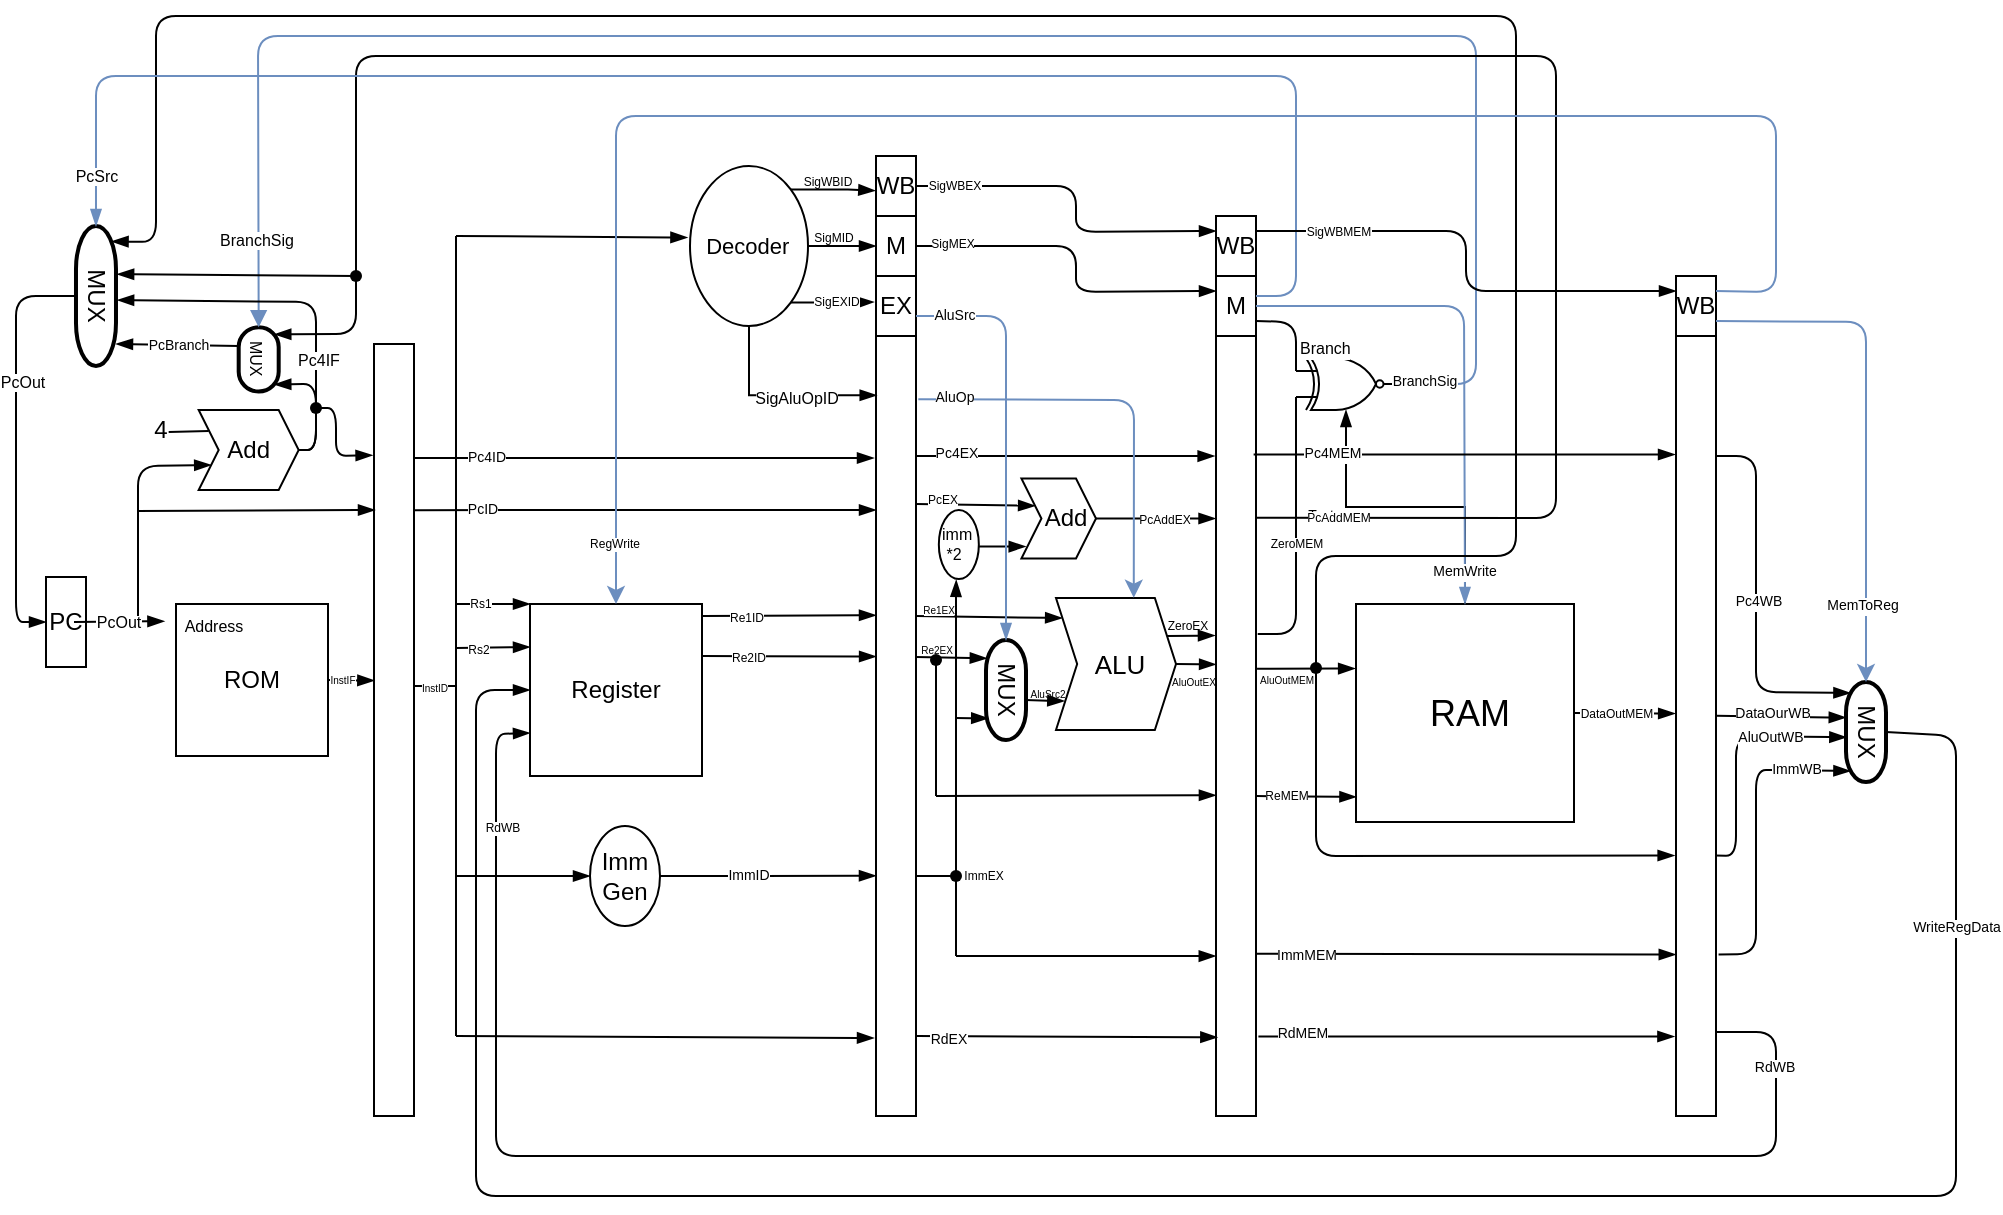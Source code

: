 <mxfile version="15.5.8" type="github"><diagram id="kgpKYQtTHZ0yAKxKKP6v" name="Page-1"><mxGraphModel dx="2338" dy="864" grid="1" gridSize="10" guides="1" tooltips="1" connect="1" arrows="1" fold="1" page="1" pageScale="1" pageWidth="850" pageHeight="1100" math="0" shadow="0"><root><mxCell id="0"/><mxCell id="1" parent="0"/><mxCell id="3WGhXrrfseAbKHN0i4dS-6" value="WB" style="rounded=0;whiteSpace=wrap;html=1;" parent="1" vertex="1"><mxGeometry x="-10" y="290" width="20" height="30" as="geometry"/></mxCell><mxCell id="3WGhXrrfseAbKHN0i4dS-5" value="M" style="rounded=0;whiteSpace=wrap;html=1;" parent="1" vertex="1"><mxGeometry x="-10" y="320" width="20" height="30" as="geometry"/></mxCell><mxCell id="3WGhXrrfseAbKHN0i4dS-7" value="EX" style="rounded=0;whiteSpace=wrap;html=1;" parent="1" vertex="1"><mxGeometry x="-10" y="350" width="20" height="30" as="geometry"/></mxCell><mxCell id="3WGhXrrfseAbKHN0i4dS-8" value="" style="rounded=0;whiteSpace=wrap;html=1;" parent="1" vertex="1"><mxGeometry x="-10" y="380" width="20" height="390" as="geometry"/></mxCell><mxCell id="3WGhXrrfseAbKHN0i4dS-10" value="WB" style="rounded=0;whiteSpace=wrap;html=1;" parent="1" vertex="1"><mxGeometry x="160" y="320" width="20" height="30" as="geometry"/></mxCell><mxCell id="3WGhXrrfseAbKHN0i4dS-11" value="M" style="rounded=0;whiteSpace=wrap;html=1;" parent="1" vertex="1"><mxGeometry x="160" y="350" width="20" height="30" as="geometry"/></mxCell><mxCell id="3WGhXrrfseAbKHN0i4dS-12" value="" style="rounded=0;whiteSpace=wrap;html=1;" parent="1" vertex="1"><mxGeometry x="160" y="380" width="20" height="390" as="geometry"/></mxCell><mxCell id="3WGhXrrfseAbKHN0i4dS-14" value="WB" style="rounded=0;whiteSpace=wrap;html=1;" parent="1" vertex="1"><mxGeometry x="390" y="350" width="20" height="30" as="geometry"/></mxCell><mxCell id="3WGhXrrfseAbKHN0i4dS-15" value="" style="rounded=0;whiteSpace=wrap;html=1;" parent="1" vertex="1"><mxGeometry x="390" y="380" width="20" height="390" as="geometry"/></mxCell><mxCell id="3WGhXrrfseAbKHN0i4dS-16" value="" style="rounded=0;whiteSpace=wrap;html=1;" parent="1" vertex="1"><mxGeometry x="-261" y="384" width="20" height="386" as="geometry"/></mxCell><mxCell id="3WGhXrrfseAbKHN0i4dS-17" value="Register" style="whiteSpace=wrap;html=1;aspect=fixed;" parent="1" vertex="1"><mxGeometry x="-183" y="514" width="86" height="86" as="geometry"/></mxCell><mxCell id="3WGhXrrfseAbKHN0i4dS-22" value="&lt;div&gt;Imm&lt;/div&gt;&lt;div&gt;Gen&lt;br&gt;&lt;/div&gt;" style="ellipse;whiteSpace=wrap;html=1;" parent="1" vertex="1"><mxGeometry x="-153" y="625" width="35" height="50" as="geometry"/></mxCell><mxCell id="3WGhXrrfseAbKHN0i4dS-24" value="ROM" style="whiteSpace=wrap;html=1;aspect=fixed;" parent="1" vertex="1"><mxGeometry x="-360" y="514" width="76" height="76" as="geometry"/></mxCell><mxCell id="3WGhXrrfseAbKHN0i4dS-25" value="&lt;font style=&quot;font-size: 8px&quot;&gt;Address&lt;/font&gt;" style="text;html=1;strokeColor=none;fillColor=none;align=center;verticalAlign=middle;whiteSpace=wrap;rounded=0;" parent="1" vertex="1"><mxGeometry x="-361" y="514" width="40" height="20" as="geometry"/></mxCell><mxCell id="3WGhXrrfseAbKHN0i4dS-27" value="PC" style="rounded=0;whiteSpace=wrap;html=1;" parent="1" vertex="1"><mxGeometry x="-425" y="500.5" width="20" height="45" as="geometry"/></mxCell><mxCell id="3WGhXrrfseAbKHN0i4dS-30" value="MUX" style="strokeWidth=2;html=1;shape=mxgraph.flowchart.terminator;whiteSpace=wrap;rotation=90;" parent="1" vertex="1"><mxGeometry x="-434.96" y="350" width="69.91" height="20" as="geometry"/></mxCell><mxCell id="3WGhXrrfseAbKHN0i4dS-35" value="&lt;font style=&quot;font-size: 8px&quot;&gt;MUX&lt;/font&gt;" style="strokeWidth=2;html=1;shape=mxgraph.flowchart.terminator;whiteSpace=wrap;rotation=90;" parent="1" vertex="1"><mxGeometry x="-334.69" y="381.69" width="32.07" height="20" as="geometry"/></mxCell><mxCell id="3WGhXrrfseAbKHN0i4dS-36" value="&lt;div style=&quot;font-size: 7px&quot;&gt;PcBranch&lt;/div&gt;" style="endArrow=blockThin;html=1;verticalAlign=middle;endFill=1;" parent="1" edge="1"><mxGeometry width="50" height="50" relative="1" as="geometry"><mxPoint x="-328.66" y="385" as="sourcePoint"/><mxPoint x="-390" y="384" as="targetPoint"/></mxGeometry></mxCell><mxCell id="3WGhXrrfseAbKHN0i4dS-39" value="&amp;nbsp;&amp;nbsp;&amp;nbsp; Add" style="shape=step;perimeter=stepPerimeter;whiteSpace=wrap;html=1;fixedSize=1;align=left;size=10;" parent="1" vertex="1"><mxGeometry x="-348.66" y="417" width="50" height="40" as="geometry"/></mxCell><mxCell id="3WGhXrrfseAbKHN0i4dS-42" value="" style="endArrow=none;html=1;align=left;" parent="1" edge="1"><mxGeometry width="50" height="50" relative="1" as="geometry"><mxPoint x="-363.66" y="428" as="sourcePoint"/><mxPoint x="-343.66" y="427.5" as="targetPoint"/></mxGeometry></mxCell><mxCell id="3WGhXrrfseAbKHN0i4dS-43" value="4" style="text;html=1;align=center;verticalAlign=middle;resizable=0;points=[];autosize=1;strokeColor=none;" parent="1" vertex="1"><mxGeometry x="-377.66" y="417" width="20" height="20" as="geometry"/></mxCell><mxCell id="3WGhXrrfseAbKHN0i4dS-29" value="PcOut" style="endArrow=blockThin;html=1;verticalAlign=middle;fontSize=8;endFill=1;exitX=1;exitY=0.5;exitDx=0;exitDy=0;entryX=0.03;entryY=0.43;entryDx=0;entryDy=0;entryPerimeter=0;" parent="1" edge="1"><mxGeometry width="50" height="50" relative="1" as="geometry"><mxPoint x="-411" y="523" as="sourcePoint"/><mxPoint x="-365.8" y="522.6" as="targetPoint"/></mxGeometry></mxCell><mxCell id="3WGhXrrfseAbKHN0i4dS-45" value="" style="endArrow=blockThin;html=1;fontSize=8;align=left;entryX=0;entryY=0.75;entryDx=0;entryDy=0;endFill=1;" parent="1" target="3WGhXrrfseAbKHN0i4dS-39" edge="1"><mxGeometry width="50" height="50" relative="1" as="geometry"><mxPoint x="-379" y="520" as="sourcePoint"/><mxPoint x="-329" y="426" as="targetPoint"/><Array as="points"><mxPoint x="-379" y="445"/></Array></mxGeometry></mxCell><mxCell id="3WGhXrrfseAbKHN0i4dS-69" style="edgeStyle=orthogonalEdgeStyle;rounded=0;orthogonalLoop=1;jettySize=auto;html=1;exitX=1;exitY=0;exitDx=0;exitDy=0;entryX=-0.017;entryY=0.578;entryDx=0;entryDy=0;entryPerimeter=0;fontSize=8;align=left;endArrow=blockThin;endFill=1;" parent="1" source="3WGhXrrfseAbKHN0i4dS-68" target="3WGhXrrfseAbKHN0i4dS-6" edge="1"><mxGeometry relative="1" as="geometry"/></mxCell><mxCell id="3WGhXrrfseAbKHN0i4dS-70" value="&lt;div align=&quot;left&quot;&gt;&lt;br&gt;&lt;/div&gt;" style="edgeStyle=orthogonalEdgeStyle;rounded=0;orthogonalLoop=1;jettySize=auto;html=1;exitX=1;exitY=0.5;exitDx=0;exitDy=0;entryX=0;entryY=0.5;entryDx=0;entryDy=0;fontSize=8;align=left;endArrow=blockThin;endFill=1;" parent="1" source="3WGhXrrfseAbKHN0i4dS-68" target="3WGhXrrfseAbKHN0i4dS-5" edge="1"><mxGeometry relative="1" as="geometry"/></mxCell><mxCell id="3WGhXrrfseAbKHN0i4dS-71" style="edgeStyle=orthogonalEdgeStyle;rounded=0;orthogonalLoop=1;jettySize=auto;html=1;exitX=1;exitY=1;exitDx=0;exitDy=0;entryX=-0.05;entryY=0.433;entryDx=0;entryDy=0;entryPerimeter=0;fontSize=8;align=left;endArrow=blockThin;endFill=1;" parent="1" source="3WGhXrrfseAbKHN0i4dS-68" target="3WGhXrrfseAbKHN0i4dS-7" edge="1"><mxGeometry relative="1" as="geometry"/></mxCell><mxCell id="3WGhXrrfseAbKHN0i4dS-177" value="SigEXID" style="edgeLabel;html=1;align=center;verticalAlign=middle;resizable=0;points=[];fontSize=6;fontColor=#000000;" parent="3WGhXrrfseAbKHN0i4dS-71" vertex="1" connectable="0"><mxGeometry x="0.038" y="1" relative="1" as="geometry"><mxPoint as="offset"/></mxGeometry></mxCell><mxCell id="3WGhXrrfseAbKHN0i4dS-72" style="edgeStyle=orthogonalEdgeStyle;rounded=0;orthogonalLoop=1;jettySize=auto;html=1;exitX=0.5;exitY=1;exitDx=0;exitDy=0;entryX=0.017;entryY=0.076;entryDx=0;entryDy=0;entryPerimeter=0;fontSize=8;align=left;endArrow=blockThin;endFill=1;" parent="1" source="3WGhXrrfseAbKHN0i4dS-68" target="3WGhXrrfseAbKHN0i4dS-8" edge="1"><mxGeometry relative="1" as="geometry"/></mxCell><mxCell id="3WGhXrrfseAbKHN0i4dS-176" value="SigAluOpID" style="edgeLabel;html=1;align=center;verticalAlign=middle;resizable=0;points=[];fontSize=8;fontColor=#000000;" parent="3WGhXrrfseAbKHN0i4dS-72" vertex="1" connectable="0"><mxGeometry x="0.174" y="-1" relative="1" as="geometry"><mxPoint as="offset"/></mxGeometry></mxCell><mxCell id="3WGhXrrfseAbKHN0i4dS-68" value="&lt;font style=&quot;font-size: 11px&quot;&gt;&amp;nbsp; Decoder&lt;/font&gt;" style="ellipse;whiteSpace=wrap;html=1;fontSize=8;align=left;" parent="1" vertex="1"><mxGeometry x="-103" y="295" width="59" height="80" as="geometry"/></mxCell><mxCell id="3WGhXrrfseAbKHN0i4dS-77" value="" style="endArrow=none;html=1;fontSize=8;align=left;" parent="1" edge="1"><mxGeometry width="50" height="50" relative="1" as="geometry"><mxPoint x="-220" y="730" as="sourcePoint"/><mxPoint x="-220" y="330" as="targetPoint"/></mxGeometry></mxCell><mxCell id="3WGhXrrfseAbKHN0i4dS-80" value="" style="endArrow=blockThin;html=1;fontSize=8;align=left;entryX=0;entryY=0;entryDx=0;entryDy=0;endFill=1;" parent="1" target="3WGhXrrfseAbKHN0i4dS-17" edge="1"><mxGeometry width="50" height="50" relative="1" as="geometry"><mxPoint x="-220" y="514" as="sourcePoint"/><mxPoint x="-183.602" y="518.202" as="targetPoint"/></mxGeometry></mxCell><mxCell id="3WGhXrrfseAbKHN0i4dS-189" value="Rs1" style="edgeLabel;html=1;align=center;verticalAlign=middle;resizable=0;points=[];fontSize=6;fontColor=#000000;" parent="3WGhXrrfseAbKHN0i4dS-80" vertex="1" connectable="0"><mxGeometry x="-0.374" relative="1" as="geometry"><mxPoint as="offset"/></mxGeometry></mxCell><mxCell id="3WGhXrrfseAbKHN0i4dS-81" value="" style="endArrow=blockThin;html=1;fontSize=8;align=left;entryX=0;entryY=0.25;entryDx=0;entryDy=0;endFill=1;" parent="1" target="3WGhXrrfseAbKHN0i4dS-17" edge="1"><mxGeometry width="50" height="50" relative="1" as="geometry"><mxPoint x="-220" y="536" as="sourcePoint"/><mxPoint x="-183.602" y="538.928" as="targetPoint"/></mxGeometry></mxCell><mxCell id="3WGhXrrfseAbKHN0i4dS-190" value="Rs2" style="edgeLabel;html=1;align=center;verticalAlign=middle;resizable=0;points=[];fontSize=6;fontColor=#000000;" parent="3WGhXrrfseAbKHN0i4dS-81" vertex="1" connectable="0"><mxGeometry x="-0.412" y="-1" relative="1" as="geometry"><mxPoint as="offset"/></mxGeometry></mxCell><mxCell id="3WGhXrrfseAbKHN0i4dS-82" value="" style="endArrow=blockThin;html=1;fontSize=8;align=left;entryX=-0.022;entryY=0.447;entryDx=0;entryDy=0;entryPerimeter=0;endFill=1;" parent="1" target="3WGhXrrfseAbKHN0i4dS-68" edge="1"><mxGeometry width="50" height="50" relative="1" as="geometry"><mxPoint x="-220" y="330" as="sourcePoint"/><mxPoint x="-140" y="330" as="targetPoint"/></mxGeometry></mxCell><mxCell id="3WGhXrrfseAbKHN0i4dS-83" value="" style="endArrow=blockThin;html=1;fontSize=8;align=left;endFill=1;" parent="1" edge="1"><mxGeometry width="50" height="50" relative="1" as="geometry"><mxPoint x="-220" y="730" as="sourcePoint"/><mxPoint x="-11" y="731" as="targetPoint"/></mxGeometry></mxCell><mxCell id="3WGhXrrfseAbKHN0i4dS-84" value="" style="endArrow=blockThin;html=1;fontSize=8;align=left;entryX=0;entryY=0.5;entryDx=0;entryDy=0;endFill=1;" parent="1" target="3WGhXrrfseAbKHN0i4dS-22" edge="1"><mxGeometry width="50" height="50" relative="1" as="geometry"><mxPoint x="-220" y="650" as="sourcePoint"/><mxPoint x="-140" y="640" as="targetPoint"/><Array as="points"><mxPoint x="-160" y="650"/></Array></mxGeometry></mxCell><mxCell id="3WGhXrrfseAbKHN0i4dS-85" value="" style="endArrow=blockThin;html=1;fontSize=8;align=left;exitX=1;exitY=0.5;exitDx=0;exitDy=0;entryX=-0.001;entryY=0.692;entryDx=0;entryDy=0;entryPerimeter=0;endFill=1;" parent="1" source="3WGhXrrfseAbKHN0i4dS-22" target="3WGhXrrfseAbKHN0i4dS-8" edge="1"><mxGeometry width="50" height="50" relative="1" as="geometry"><mxPoint x="-130" y="670" as="sourcePoint"/><mxPoint x="-14" y="650" as="targetPoint"/><Array as="points"/></mxGeometry></mxCell><mxCell id="3WGhXrrfseAbKHN0i4dS-193" value="ImmID" style="edgeLabel;html=1;align=center;verticalAlign=middle;resizable=0;points=[];fontSize=7;fontColor=#000000;" parent="3WGhXrrfseAbKHN0i4dS-85" vertex="1" connectable="0"><mxGeometry x="-0.184" y="-2" relative="1" as="geometry"><mxPoint y="-2" as="offset"/></mxGeometry></mxCell><mxCell id="3WGhXrrfseAbKHN0i4dS-86" value="" style="endArrow=blockThin;html=1;fontSize=8;align=left;entryX=-0.036;entryY=0.144;entryDx=0;entryDy=0;entryPerimeter=0;endFill=1;" parent="1" target="3WGhXrrfseAbKHN0i4dS-16" edge="1"><mxGeometry width="50" height="50" relative="1" as="geometry"><mxPoint x="-288.66" y="416" as="sourcePoint"/><mxPoint x="-261.0" y="416.356" as="targetPoint"/><Array as="points"><mxPoint x="-280" y="416"/><mxPoint x="-280" y="440"/></Array></mxGeometry></mxCell><mxCell id="3WGhXrrfseAbKHN0i4dS-87" value="" style="endArrow=blockThin;html=1;fontSize=8;align=left;endFill=1;" parent="1" edge="1"><mxGeometry width="50" height="50" relative="1" as="geometry"><mxPoint x="-241" y="441" as="sourcePoint"/><mxPoint x="-11" y="441" as="targetPoint"/></mxGeometry></mxCell><mxCell id="3WGhXrrfseAbKHN0i4dS-175" value="Pc4ID" style="edgeLabel;html=1;align=center;verticalAlign=middle;resizable=0;points=[];fontSize=7;fontColor=#000000;" parent="3WGhXrrfseAbKHN0i4dS-87" vertex="1" connectable="0"><mxGeometry x="-0.892" relative="1" as="geometry"><mxPoint x="23" as="offset"/></mxGeometry></mxCell><mxCell id="3WGhXrrfseAbKHN0i4dS-88" value="" style="endArrow=blockThin;fontSize=8;align=left;entryX=0;entryY=0.358;entryDx=0;entryDy=0;entryPerimeter=0;endFill=1;" parent="1" target="3WGhXrrfseAbKHN0i4dS-8" edge="1"><mxGeometry width="50" height="50" relative="1" as="geometry"><mxPoint x="-97" y="520" as="sourcePoint"/><mxPoint x="-12" y="520" as="targetPoint"/></mxGeometry></mxCell><mxCell id="3WGhXrrfseAbKHN0i4dS-187" value="Re1ID" style="edgeLabel;html=1;align=center;verticalAlign=middle;resizable=0;points=[];fontSize=6;fontColor=#000000;" parent="3WGhXrrfseAbKHN0i4dS-88" vertex="1" connectable="0"><mxGeometry x="-0.501" y="-1" relative="1" as="geometry"><mxPoint as="offset"/></mxGeometry></mxCell><mxCell id="3WGhXrrfseAbKHN0i4dS-89" value="" style="endArrow=blockThin;html=1;fontSize=8;align=left;entryX=0.002;entryY=0.411;entryDx=0;entryDy=0;entryPerimeter=0;endFill=1;" parent="1" target="3WGhXrrfseAbKHN0i4dS-8" edge="1"><mxGeometry width="50" height="50" relative="1" as="geometry"><mxPoint x="-97" y="540" as="sourcePoint"/><mxPoint x="-13" y="539" as="targetPoint"/></mxGeometry></mxCell><mxCell id="3WGhXrrfseAbKHN0i4dS-188" value="Re2ID" style="edgeLabel;html=1;align=center;verticalAlign=middle;resizable=0;points=[];fontSize=6;fontColor=#000000;" parent="3WGhXrrfseAbKHN0i4dS-89" vertex="1" connectable="0"><mxGeometry x="-0.486" y="-1" relative="1" as="geometry"><mxPoint as="offset"/></mxGeometry></mxCell><mxCell id="3WGhXrrfseAbKHN0i4dS-90" value="&amp;nbsp;&amp;nbsp; Add" style="shape=step;perimeter=stepPerimeter;whiteSpace=wrap;html=1;fixedSize=1;align=left;size=10;" parent="1" vertex="1"><mxGeometry x="62.71" y="451.25" width="37.29" height="40" as="geometry"/></mxCell><mxCell id="3WGhXrrfseAbKHN0i4dS-94" value="&lt;div&gt;imm&lt;/div&gt;&lt;div&gt;&amp;nbsp;*2&lt;/div&gt;" style="ellipse;whiteSpace=wrap;html=1;fontSize=8;align=left;" parent="1" vertex="1"><mxGeometry x="21.42" y="467" width="20" height="34.5" as="geometry"/></mxCell><mxCell id="3WGhXrrfseAbKHN0i4dS-96" value="" style="endArrow=blockThin;html=1;fontSize=8;align=left;entryX=0.057;entryY=0.851;entryDx=0;entryDy=0;entryPerimeter=0;exitX=1.002;exitY=0.53;exitDx=0;exitDy=0;exitPerimeter=0;endFill=1;" parent="1" source="3WGhXrrfseAbKHN0i4dS-94" target="3WGhXrrfseAbKHN0i4dS-90" edge="1"><mxGeometry width="50" height="50" relative="1" as="geometry"><mxPoint x="70" y="485" as="sourcePoint"/><mxPoint x="62.42" y="456.85" as="targetPoint"/></mxGeometry></mxCell><mxCell id="3WGhXrrfseAbKHN0i4dS-97" value="" style="endArrow=none;html=1;fontSize=8;align=left;" parent="1" edge="1"><mxGeometry width="50" height="50" relative="1" as="geometry"><mxPoint x="10" y="650" as="sourcePoint"/><mxPoint x="30" y="650" as="targetPoint"/></mxGeometry></mxCell><mxCell id="3WGhXrrfseAbKHN0i4dS-98" value="" style="endArrow=none;html=1;fontSize=8;align=left;" parent="1" edge="1"><mxGeometry width="50" height="50" relative="1" as="geometry"><mxPoint x="30" y="690" as="sourcePoint"/><mxPoint x="30" y="510" as="targetPoint"/></mxGeometry></mxCell><mxCell id="3WGhXrrfseAbKHN0i4dS-99" value="" style="endArrow=blockThin;html=1;fontSize=8;align=left;entryX=0.435;entryY=1.014;entryDx=0;entryDy=0;entryPerimeter=0;endFill=1;" parent="1" target="3WGhXrrfseAbKHN0i4dS-94" edge="1"><mxGeometry width="50" height="50" relative="1" as="geometry"><mxPoint x="30" y="510" as="sourcePoint"/><mxPoint x="48.42" y="484.24" as="targetPoint"/></mxGeometry></mxCell><mxCell id="3WGhXrrfseAbKHN0i4dS-100" value="" style="endArrow=blockThin;html=1;fontSize=8;align=left;entryX=-0.006;entryY=0.795;entryDx=0;entryDy=0;entryPerimeter=0;endFill=1;" parent="1" target="3WGhXrrfseAbKHN0i4dS-12" edge="1"><mxGeometry width="50" height="50" relative="1" as="geometry"><mxPoint x="30" y="690" as="sourcePoint"/><mxPoint x="161.58" y="689.88" as="targetPoint"/></mxGeometry></mxCell><mxCell id="3WGhXrrfseAbKHN0i4dS-101" value="" style="endArrow=blockThin;html=1;fontSize=8;align=left;entryX=0.033;entryY=0.899;entryDx=0;entryDy=0;entryPerimeter=0;endFill=1;" parent="1" target="3WGhXrrfseAbKHN0i4dS-12" edge="1"><mxGeometry width="50" height="50" relative="1" as="geometry"><mxPoint x="10" y="730" as="sourcePoint"/><mxPoint x="156" y="730" as="targetPoint"/></mxGeometry></mxCell><mxCell id="3WGhXrrfseAbKHN0i4dS-216" value="RdEX" style="edgeLabel;html=1;align=center;verticalAlign=middle;resizable=0;points=[];fontSize=7;fontColor=#000000;" parent="3WGhXrrfseAbKHN0i4dS-101" vertex="1" connectable="0"><mxGeometry x="-0.796" y="-2" relative="1" as="geometry"><mxPoint as="offset"/></mxGeometry></mxCell><mxCell id="3WGhXrrfseAbKHN0i4dS-102" value="" style="endArrow=blockThin;html=1;fontSize=8;align=left;entryX=-0.012;entryY=0.234;entryDx=0;entryDy=0;entryPerimeter=0;exitX=1;exitY=0.5;exitDx=0;exitDy=0;endFill=1;" parent="1" source="3WGhXrrfseAbKHN0i4dS-90" target="3WGhXrrfseAbKHN0i4dS-12" edge="1"><mxGeometry width="50" height="50" relative="1" as="geometry"><mxPoint x="119.42" y="469.25" as="sourcePoint"/><mxPoint x="160.0" y="469.84" as="targetPoint"/></mxGeometry></mxCell><mxCell id="3WGhXrrfseAbKHN0i4dS-213" value="PcAddEX" style="edgeLabel;html=1;align=center;verticalAlign=middle;resizable=0;points=[];fontSize=6;fontColor=#000000;" parent="3WGhXrrfseAbKHN0i4dS-102" vertex="1" connectable="0"><mxGeometry x="0.378" relative="1" as="geometry"><mxPoint x="-7" as="offset"/></mxGeometry></mxCell><mxCell id="3WGhXrrfseAbKHN0i4dS-103" value="" style="endArrow=blockThin;html=1;fontSize=8;align=left;endFill=1;" parent="1" edge="1"><mxGeometry width="50" height="50" relative="1" as="geometry"><mxPoint x="-379.5" y="467.5" as="sourcePoint"/><mxPoint x="-260.5" y="467" as="targetPoint"/></mxGeometry></mxCell><mxCell id="3WGhXrrfseAbKHN0i4dS-104" value="" style="endArrow=blockThin;html=1;fontSize=8;align=left;exitX=0.957;exitY=0.299;exitDx=0;exitDy=0;exitPerimeter=0;endFill=1;" parent="1" edge="1"><mxGeometry width="50" height="50" relative="1" as="geometry"><mxPoint x="-241.0" y="467.074" as="sourcePoint"/><mxPoint x="-10" y="467" as="targetPoint"/></mxGeometry></mxCell><mxCell id="3WGhXrrfseAbKHN0i4dS-225" value="PcID" style="edgeLabel;html=1;align=center;verticalAlign=middle;resizable=0;points=[];fontSize=7;fontColor=#000000;" parent="3WGhXrrfseAbKHN0i4dS-104" vertex="1" connectable="0"><mxGeometry x="-0.87" relative="1" as="geometry"><mxPoint x="19" as="offset"/></mxGeometry></mxCell><mxCell id="3WGhXrrfseAbKHN0i4dS-105" value="" style="endArrow=blockThin;html=1;fontSize=6;align=left;entryX=0;entryY=0.25;entryDx=0;entryDy=0;endFill=1;" parent="1" target="3WGhXrrfseAbKHN0i4dS-90" edge="1"><mxGeometry width="50" height="50" relative="1" as="geometry"><mxPoint x="10" y="464" as="sourcePoint"/><mxPoint x="80" y="464" as="targetPoint"/></mxGeometry></mxCell><mxCell id="3WGhXrrfseAbKHN0i4dS-227" value="PcEX" style="edgeLabel;html=1;align=center;verticalAlign=middle;resizable=0;points=[];fontSize=6;fontColor=#000000;" parent="3WGhXrrfseAbKHN0i4dS-105" vertex="1" connectable="0"><mxGeometry x="-0.584" y="1" relative="1" as="geometry"><mxPoint y="-1" as="offset"/></mxGeometry></mxCell><mxCell id="3WGhXrrfseAbKHN0i4dS-106" value="&lt;font style=&quot;font-size: 13px&quot;&gt;&amp;nbsp;&amp;nbsp;&amp;nbsp;&amp;nbsp; ALU&lt;/font&gt;" style="shape=step;perimeter=stepPerimeter;whiteSpace=wrap;html=1;fixedSize=1;fontSize=8;align=left;size=10.58;" parent="1" vertex="1"><mxGeometry x="80" y="511" width="60" height="66" as="geometry"/></mxCell><mxCell id="3WGhXrrfseAbKHN0i4dS-107" value="" style="endArrow=blockThin;html=1;fontSize=8;align=left;entryX=0.051;entryY=0.152;entryDx=0;entryDy=0;entryPerimeter=0;endFill=1;" parent="1" target="3WGhXrrfseAbKHN0i4dS-106" edge="1"><mxGeometry width="50" height="50" relative="1" as="geometry"><mxPoint x="10" y="520" as="sourcePoint"/><mxPoint x="60" y="470" as="targetPoint"/></mxGeometry></mxCell><mxCell id="3WGhXrrfseAbKHN0i4dS-197" value="Re1EX" style="edgeLabel;html=1;align=center;verticalAlign=middle;resizable=0;points=[];fontSize=5;fontColor=#000000;" parent="3WGhXrrfseAbKHN0i4dS-107" vertex="1" connectable="0"><mxGeometry x="-0.767" y="-1" relative="1" as="geometry"><mxPoint x="2" y="-5" as="offset"/></mxGeometry></mxCell><mxCell id="3WGhXrrfseAbKHN0i4dS-109" value="MUX" style="strokeWidth=2;html=1;shape=mxgraph.flowchart.terminator;whiteSpace=wrap;rotation=90;" parent="1" vertex="1"><mxGeometry x="30.0" y="547" width="50" height="20" as="geometry"/></mxCell><mxCell id="3WGhXrrfseAbKHN0i4dS-110" value="" style="endArrow=blockThin;html=1;fontSize=8;align=left;entryX=0.783;entryY=0.945;entryDx=0;entryDy=0;entryPerimeter=0;endFill=1;" parent="1" target="3WGhXrrfseAbKHN0i4dS-109" edge="1"><mxGeometry width="50" height="50" relative="1" as="geometry"><mxPoint x="30" y="571" as="sourcePoint"/><mxPoint y="560" as="targetPoint"/></mxGeometry></mxCell><mxCell id="3WGhXrrfseAbKHN0i4dS-111" value="" style="endArrow=blockThin;html=1;fontSize=8;align=left;exitX=0.993;exitY=0.414;exitDx=0;exitDy=0;exitPerimeter=0;entryX=0.203;entryY=0.98;entryDx=0;entryDy=0;entryPerimeter=0;endFill=1;" parent="1" edge="1"><mxGeometry width="50" height="50" relative="1" as="geometry"><mxPoint x="9.86" y="540.46" as="sourcePoint"/><mxPoint x="45.4" y="541.15" as="targetPoint"/></mxGeometry></mxCell><mxCell id="3WGhXrrfseAbKHN0i4dS-196" value="Re2EX" style="edgeLabel;html=1;align=center;verticalAlign=middle;resizable=0;points=[];fontSize=5;fontColor=#000000;" parent="3WGhXrrfseAbKHN0i4dS-111" vertex="1" connectable="0"><mxGeometry x="-0.515" relative="1" as="geometry"><mxPoint x="1" y="-5" as="offset"/></mxGeometry></mxCell><mxCell id="3WGhXrrfseAbKHN0i4dS-112" value="" style="endArrow=blockThin;html=1;fontSize=8;align=left;entryX=0.069;entryY=0.781;entryDx=0;entryDy=0;entryPerimeter=0;exitX=0.601;exitY=0.013;exitDx=0;exitDy=0;exitPerimeter=0;endFill=1;" parent="1" source="3WGhXrrfseAbKHN0i4dS-109" target="3WGhXrrfseAbKHN0i4dS-106" edge="1"><mxGeometry width="50" height="50" relative="1" as="geometry"><mxPoint x="56.42" y="561" as="sourcePoint"/><mxPoint x="106.42" y="511" as="targetPoint"/></mxGeometry></mxCell><mxCell id="3WGhXrrfseAbKHN0i4dS-114" value="" style="endArrow=blockThin;html=1;fontSize=8;align=left;exitX=1;exitY=0.5;exitDx=0;exitDy=0;entryX=0.002;entryY=0.421;entryDx=0;entryDy=0;entryPerimeter=0;endFill=1;" parent="1" source="3WGhXrrfseAbKHN0i4dS-106" target="3WGhXrrfseAbKHN0i4dS-12" edge="1"><mxGeometry width="50" height="50" relative="1" as="geometry"><mxPoint x="140" y="546.5" as="sourcePoint"/><mxPoint x="160" y="546" as="targetPoint"/></mxGeometry></mxCell><mxCell id="3WGhXrrfseAbKHN0i4dS-115" value="" style="endArrow=blockThin;html=1;fontSize=8;align=left;exitX=1.018;exitY=0.154;exitDx=0;exitDy=0;exitPerimeter=0;entryX=-0.035;entryY=0.154;entryDx=0;entryDy=0;entryPerimeter=0;endFill=1;" parent="1" source="3WGhXrrfseAbKHN0i4dS-8" target="3WGhXrrfseAbKHN0i4dS-12" edge="1"><mxGeometry width="50" height="50" relative="1" as="geometry"><mxPoint x="-230" y="560" as="sourcePoint"/><mxPoint x="162" y="440" as="targetPoint"/></mxGeometry></mxCell><mxCell id="3WGhXrrfseAbKHN0i4dS-206" value="Pc4EX" style="edgeLabel;html=1;align=center;verticalAlign=middle;resizable=0;points=[];fontSize=7;fontColor=#000000;" parent="3WGhXrrfseAbKHN0i4dS-115" vertex="1" connectable="0"><mxGeometry x="-0.9" y="3" relative="1" as="geometry"><mxPoint x="12" y="2" as="offset"/></mxGeometry></mxCell><mxCell id="3WGhXrrfseAbKHN0i4dS-116" value="" style="endArrow=none;html=1;fontSize=8;align=left;startArrow=none;" parent="1" source="3WGhXrrfseAbKHN0i4dS-231" edge="1"><mxGeometry width="50" height="50" relative="1" as="geometry"><mxPoint x="20" y="610" as="sourcePoint"/><mxPoint x="20" y="540" as="targetPoint"/></mxGeometry></mxCell><mxCell id="3WGhXrrfseAbKHN0i4dS-118" value="" style="endArrow=blockThin;html=1;fontSize=8;align=left;entryX=-0.002;entryY=0.64;entryDx=0;entryDy=0;entryPerimeter=0;endFill=1;" parent="1" edge="1"><mxGeometry width="50" height="50" relative="1" as="geometry"><mxPoint x="20" y="610" as="sourcePoint"/><mxPoint x="159.96" y="609.6" as="targetPoint"/></mxGeometry></mxCell><mxCell id="3WGhXrrfseAbKHN0i4dS-119" value="" style="endArrow=classic;html=1;fontSize=8;align=left;exitX=1.058;exitY=0.081;exitDx=0;exitDy=0;exitPerimeter=0;entryX=0.648;entryY=-0.002;entryDx=0;entryDy=0;entryPerimeter=0;fontColor=#33FFFF;fillColor=#dae8fc;strokeColor=#6c8ebf;" parent="1" source="3WGhXrrfseAbKHN0i4dS-8" target="3WGhXrrfseAbKHN0i4dS-106" edge="1"><mxGeometry width="50" height="50" relative="1" as="geometry"><mxPoint x="50" y="580" as="sourcePoint"/><mxPoint x="119" y="508" as="targetPoint"/><Array as="points"><mxPoint x="119" y="412"/></Array></mxGeometry></mxCell><mxCell id="3WGhXrrfseAbKHN0i4dS-220" value="AluOp" style="edgeLabel;html=1;align=center;verticalAlign=middle;resizable=0;points=[];fontSize=7;fontColor=#000000;" parent="3WGhXrrfseAbKHN0i4dS-119" vertex="1" connectable="0"><mxGeometry x="-0.874" y="1" relative="1" as="geometry"><mxPoint x="5" as="offset"/></mxGeometry></mxCell><mxCell id="3WGhXrrfseAbKHN0i4dS-120" value="" style="endArrow=blockThin;html=1;fontSize=8;fontColor=#33FFFF;align=left;entryX=0;entryY=0.5;entryDx=0;entryDy=0;entryPerimeter=0;fillColor=#dae8fc;strokeColor=#6c8ebf;endFill=1;" parent="1" target="3WGhXrrfseAbKHN0i4dS-109" edge="1"><mxGeometry width="50" height="50" relative="1" as="geometry"><mxPoint x="10" y="370" as="sourcePoint"/><mxPoint x="50" y="530" as="targetPoint"/><Array as="points"><mxPoint x="55" y="370"/></Array></mxGeometry></mxCell><mxCell id="3WGhXrrfseAbKHN0i4dS-221" value="AluSrc" style="edgeLabel;html=1;align=center;verticalAlign=middle;resizable=0;points=[];fontSize=7;fontColor=#000000;" parent="3WGhXrrfseAbKHN0i4dS-120" vertex="1" connectable="0"><mxGeometry x="-0.905" y="1" relative="1" as="geometry"><mxPoint x="9" y="1" as="offset"/></mxGeometry></mxCell><mxCell id="3WGhXrrfseAbKHN0i4dS-121" value="" style="endArrow=blockThin;html=1;fontSize=8;fontColor=#33FFFF;align=left;exitX=1;exitY=0.5;exitDx=0;exitDy=0;entryX=0;entryY=0.25;entryDx=0;entryDy=0;endFill=1;" parent="1" source="3WGhXrrfseAbKHN0i4dS-5" target="3WGhXrrfseAbKHN0i4dS-11" edge="1"><mxGeometry width="50" height="50" relative="1" as="geometry"><mxPoint x="11.71" y="340" as="sourcePoint"/><mxPoint x="61.71" y="290" as="targetPoint"/><Array as="points"><mxPoint x="90" y="335"/><mxPoint x="90" y="358"/></Array></mxGeometry></mxCell><mxCell id="3WGhXrrfseAbKHN0i4dS-229" value="SigMEX" style="edgeLabel;html=1;align=center;verticalAlign=middle;resizable=0;points=[];fontSize=6;fontColor=#000000;" parent="3WGhXrrfseAbKHN0i4dS-121" vertex="1" connectable="0"><mxGeometry x="-0.796" y="1" relative="1" as="geometry"><mxPoint as="offset"/></mxGeometry></mxCell><mxCell id="3WGhXrrfseAbKHN0i4dS-122" value="" style="endArrow=blockThin;html=1;fontSize=8;fontColor=#33FFFF;align=left;exitX=1;exitY=0.5;exitDx=0;exitDy=0;entryX=0;entryY=0.25;entryDx=0;entryDy=0;endFill=1;" parent="1" source="3WGhXrrfseAbKHN0i4dS-6" target="3WGhXrrfseAbKHN0i4dS-10" edge="1"><mxGeometry width="50" height="50" relative="1" as="geometry"><mxPoint x="70" y="390" as="sourcePoint"/><mxPoint x="120" y="340" as="targetPoint"/><Array as="points"><mxPoint x="90" y="305"/><mxPoint x="90" y="328"/></Array></mxGeometry></mxCell><mxCell id="3WGhXrrfseAbKHN0i4dS-228" value="SigWBEX" style="edgeLabel;html=1;align=center;verticalAlign=middle;resizable=0;points=[];fontSize=6;fontColor=#000000;" parent="3WGhXrrfseAbKHN0i4dS-122" vertex="1" connectable="0"><mxGeometry x="-0.838" relative="1" as="geometry"><mxPoint x="5" as="offset"/></mxGeometry></mxCell><mxCell id="3WGhXrrfseAbKHN0i4dS-123" value="" style="verticalLabelPosition=bottom;shadow=0;dashed=0;align=center;html=1;verticalAlign=top;shape=mxgraph.electrical.logic_gates.logic_gate;operation=xor;negating=1;negSize=0.15;fontSize=8;fontColor=#33FFFF;" parent="1" vertex="1"><mxGeometry x="200" y="391" width="50" height="26" as="geometry"/></mxCell><mxCell id="3WGhXrrfseAbKHN0i4dS-125" value="Branch" style="endArrow=none;html=1;fontSize=8;align=left;entryX=0;entryY=0.25;entryDx=0;entryDy=0;entryPerimeter=0;exitX=1;exitY=0.75;exitDx=0;exitDy=0;verticalAlign=top;" parent="1" source="3WGhXrrfseAbKHN0i4dS-11" target="3WGhXrrfseAbKHN0i4dS-123" edge="1"><mxGeometry width="50" height="50" relative="1" as="geometry"><mxPoint x="180" y="360" as="sourcePoint"/><mxPoint x="230" y="310" as="targetPoint"/><Array as="points"><mxPoint x="200" y="373"/></Array></mxGeometry></mxCell><mxCell id="3WGhXrrfseAbKHN0i4dS-126" value="" style="endArrow=none;html=1;fontSize=8;fontColor=#33FFFF;align=left;entryX=0;entryY=0.75;entryDx=0;entryDy=0;entryPerimeter=0;exitX=1.043;exitY=0.382;exitDx=0;exitDy=0;exitPerimeter=0;" parent="1" source="3WGhXrrfseAbKHN0i4dS-12" target="3WGhXrrfseAbKHN0i4dS-123" edge="1"><mxGeometry width="50" height="50" relative="1" as="geometry"><mxPoint x="180" y="547" as="sourcePoint"/><mxPoint x="230" y="497" as="targetPoint"/><Array as="points"><mxPoint x="200" y="529"/></Array></mxGeometry></mxCell><mxCell id="3WGhXrrfseAbKHN0i4dS-182" value="ZeroMEM" style="edgeLabel;html=1;align=center;verticalAlign=middle;resizable=0;points=[];fontSize=6;fontColor=#000000;" parent="3WGhXrrfseAbKHN0i4dS-126" vertex="1" connectable="0"><mxGeometry x="0.395" relative="1" as="geometry"><mxPoint y="32" as="offset"/></mxGeometry></mxCell><mxCell id="3WGhXrrfseAbKHN0i4dS-127" value="" style="endArrow=block;html=1;fontSize=8;fontColor=#33FFFF;align=left;entryX=0;entryY=0.5;entryDx=0;entryDy=0;entryPerimeter=0;fillColor=#dae8fc;strokeWidth=1;startArrow=none;startFill=0;strokeColor=#6c8ebf;endFill=1;exitX=1;exitY=0.5;exitDx=0;exitDy=0;exitPerimeter=0;" parent="1" source="3WGhXrrfseAbKHN0i4dS-123" target="3WGhXrrfseAbKHN0i4dS-35" edge="1"><mxGeometry width="50" height="50" relative="1" as="geometry"><mxPoint x="270" y="440" as="sourcePoint"/><mxPoint x="-130" y="230" as="targetPoint"/><Array as="points"><mxPoint x="290" y="404"/><mxPoint x="290" y="230"/><mxPoint x="-319" y="230"/></Array></mxGeometry></mxCell><mxCell id="3WGhXrrfseAbKHN0i4dS-172" value="BranchSig" style="edgeLabel;html=1;align=center;verticalAlign=middle;resizable=0;points=[];fontSize=8;fontColor=#000000;" parent="3WGhXrrfseAbKHN0i4dS-127" vertex="1" connectable="0"><mxGeometry x="0.909" y="-1" relative="1" as="geometry"><mxPoint as="offset"/></mxGeometry></mxCell><mxCell id="3WGhXrrfseAbKHN0i4dS-222" value="BranchSig" style="edgeLabel;html=1;align=center;verticalAlign=middle;resizable=0;points=[];fontSize=7;fontColor=#000000;" parent="3WGhXrrfseAbKHN0i4dS-127" vertex="1" connectable="0"><mxGeometry x="-0.981" y="-1" relative="1" as="geometry"><mxPoint x="5" y="-2" as="offset"/></mxGeometry></mxCell><mxCell id="3WGhXrrfseAbKHN0i4dS-223" value="" style="edgeStyle=orthogonalEdgeStyle;rounded=0;orthogonalLoop=1;jettySize=auto;html=0;fontSize=7;fontColor=#000000;startArrow=none;startFill=0;endArrow=blockThin;endFill=1;strokeColor=#000000;strokeWidth=1;align=left;" parent="1" source="3WGhXrrfseAbKHN0i4dS-128" target="3WGhXrrfseAbKHN0i4dS-123" edge="1"><mxGeometry relative="1" as="geometry"/></mxCell><mxCell id="3WGhXrrfseAbKHN0i4dS-128" value="&lt;font style=&quot;font-size: 18px&quot;&gt;&amp;nbsp;&amp;nbsp;&amp;nbsp;&amp;nbsp;&amp;nbsp;&amp;nbsp; RAM&lt;/font&gt;" style="whiteSpace=wrap;html=1;aspect=fixed;fontSize=8;align=left;" parent="1" vertex="1"><mxGeometry x="230" y="514" width="109" height="109" as="geometry"/></mxCell><mxCell id="3WGhXrrfseAbKHN0i4dS-129" value="" style="endArrow=blockThin;html=1;fontSize=8;fontColor=#33FFFF;strokeColor=#6c8ebf;strokeWidth=1;align=left;exitX=1;exitY=0.5;exitDx=0;exitDy=0;entryX=0.5;entryY=0;entryDx=0;entryDy=0;fillColor=#dae8fc;endFill=1;" parent="1" source="3WGhXrrfseAbKHN0i4dS-11" target="3WGhXrrfseAbKHN0i4dS-128" edge="1"><mxGeometry width="50" height="50" relative="1" as="geometry"><mxPoint x="150" y="470" as="sourcePoint"/><mxPoint x="200" y="420" as="targetPoint"/><Array as="points"><mxPoint x="284" y="365"/></Array></mxGeometry></mxCell><mxCell id="3WGhXrrfseAbKHN0i4dS-130" value="" style="endArrow=blockThin;html=1;fontSize=8;fontColor=#33FFFF;strokeColor=#000000;strokeWidth=1;align=left;exitX=1;exitY=0.25;exitDx=0;exitDy=0;entryX=-0.026;entryY=0.384;entryDx=0;entryDy=0;entryPerimeter=0;endFill=1;" parent="1" source="3WGhXrrfseAbKHN0i4dS-106" target="3WGhXrrfseAbKHN0i4dS-12" edge="1"><mxGeometry width="50" height="50" relative="1" as="geometry"><mxPoint x="130" y="530" as="sourcePoint"/><mxPoint x="180" y="480" as="targetPoint"/></mxGeometry></mxCell><mxCell id="3WGhXrrfseAbKHN0i4dS-131" value="" style="endArrow=blockThin;html=1;fontSize=8;fontColor=#33FFFF;strokeColor=#000000;strokeWidth=1;align=left;exitX=1.026;exitY=0.424;exitDx=0;exitDy=0;exitPerimeter=0;entryX=-0.004;entryY=0.287;entryDx=0;entryDy=0;entryPerimeter=0;endFill=1;" parent="1" edge="1"><mxGeometry width="50" height="50" relative="1" as="geometry"><mxPoint x="180.52" y="546.36" as="sourcePoint"/><mxPoint x="229.564" y="546.283" as="targetPoint"/></mxGeometry></mxCell><mxCell id="3WGhXrrfseAbKHN0i4dS-201" value="AluOutMEM" style="edgeLabel;html=1;align=center;verticalAlign=middle;resizable=0;points=[];fontSize=5;fontColor=#000000;" parent="3WGhXrrfseAbKHN0i4dS-131" vertex="1" connectable="0"><mxGeometry x="-0.634" y="1" relative="1" as="geometry"><mxPoint x="5" y="5" as="offset"/></mxGeometry></mxCell><mxCell id="3WGhXrrfseAbKHN0i4dS-132" value="" style="endArrow=blockThin;html=1;fontSize=8;fontColor=#33FFFF;strokeColor=#000000;strokeWidth=1;align=left;entryX=0.002;entryY=0.885;entryDx=0;entryDy=0;entryPerimeter=0;endFill=1;" parent="1" target="3WGhXrrfseAbKHN0i4dS-128" edge="1"><mxGeometry width="50" height="50" relative="1" as="geometry"><mxPoint x="180" y="610" as="sourcePoint"/><mxPoint x="229" y="609" as="targetPoint"/></mxGeometry></mxCell><mxCell id="3WGhXrrfseAbKHN0i4dS-200" value="ReMEM" style="edgeLabel;html=1;align=center;verticalAlign=middle;resizable=0;points=[];fontSize=6;fontColor=#000000;" parent="3WGhXrrfseAbKHN0i4dS-132" vertex="1" connectable="0"><mxGeometry x="-0.555" y="-1" relative="1" as="geometry"><mxPoint x="4" y="-1" as="offset"/></mxGeometry></mxCell><mxCell id="3WGhXrrfseAbKHN0i4dS-133" value="" style="endArrow=blockThin;html=1;fontSize=8;fontColor=#000000;strokeColor=#000000;strokeWidth=1;align=left;exitX=0.5;exitY=1;exitDx=0;exitDy=0;exitPerimeter=0;endFill=1;entryX=0;entryY=0.5;entryDx=0;entryDy=0;" parent="1" source="3WGhXrrfseAbKHN0i4dS-30" target="3WGhXrrfseAbKHN0i4dS-27" edge="1"><mxGeometry width="50" height="50" relative="1" as="geometry"><mxPoint x="-410" y="440" as="sourcePoint"/><mxPoint x="-410" y="530" as="targetPoint"/><Array as="points"><mxPoint x="-440" y="360"/><mxPoint x="-440" y="523"/></Array></mxGeometry></mxCell><mxCell id="3WGhXrrfseAbKHN0i4dS-168" value="PcOut" style="edgeLabel;html=1;align=center;verticalAlign=middle;resizable=0;points=[];fontSize=8;fontColor=#000000;" parent="3WGhXrrfseAbKHN0i4dS-133" vertex="1" connectable="0"><mxGeometry x="-0.296" y="3" relative="1" as="geometry"><mxPoint as="offset"/></mxGeometry></mxCell><mxCell id="3WGhXrrfseAbKHN0i4dS-134" value="" style="endArrow=blockThin;html=1;fontSize=8;fontColor=#000000;strokeColor=#000000;strokeWidth=1;align=left;exitX=1;exitY=0.5;exitDx=0;exitDy=0;endFill=1;entryX=0.529;entryY=-0.029;entryDx=0;entryDy=0;entryPerimeter=0;" parent="1" source="3WGhXrrfseAbKHN0i4dS-39" target="3WGhXrrfseAbKHN0i4dS-30" edge="1"><mxGeometry width="50" height="50" relative="1" as="geometry"><mxPoint x="-300" y="440" as="sourcePoint"/><mxPoint x="-290" y="340" as="targetPoint"/><Array as="points"><mxPoint x="-290" y="437"/><mxPoint x="-290" y="363"/></Array></mxGeometry></mxCell><mxCell id="3WGhXrrfseAbKHN0i4dS-169" value="Pc4IF" style="edgeLabel;html=1;align=center;verticalAlign=middle;resizable=0;points=[];fontSize=8;fontColor=#000000;" parent="3WGhXrrfseAbKHN0i4dS-134" vertex="1" connectable="0"><mxGeometry x="-0.408" y="-1" relative="1" as="geometry"><mxPoint as="offset"/></mxGeometry></mxCell><mxCell id="3WGhXrrfseAbKHN0i4dS-135" value="" style="endArrow=blockThin;html=1;fontSize=8;fontColor=#000000;strokeColor=#000000;strokeWidth=1;align=left;entryX=0.89;entryY=0.11;entryDx=0;entryDy=0;entryPerimeter=0;endFill=1;" parent="1" target="3WGhXrrfseAbKHN0i4dS-35" edge="1"><mxGeometry width="50" height="50" relative="1" as="geometry"><mxPoint x="-298.66" y="437" as="sourcePoint"/><mxPoint x="-290" y="380" as="targetPoint"/><Array as="points"><mxPoint x="-290" y="437"/><mxPoint x="-290" y="404"/></Array></mxGeometry></mxCell><mxCell id="3WGhXrrfseAbKHN0i4dS-136" value="" style="endArrow=blockThin;html=1;fontSize=8;fontColor=#000000;strokeColor=#000000;strokeWidth=1;align=left;entryX=0.11;entryY=0.11;entryDx=0;entryDy=0;entryPerimeter=0;endFill=1;" parent="1" target="3WGhXrrfseAbKHN0i4dS-30" edge="1"><mxGeometry width="50" height="50" relative="1" as="geometry"><mxPoint x="210" y="560" as="sourcePoint"/><mxPoint x="-370" y="350" as="targetPoint"/><Array as="points"><mxPoint x="210" y="490"/><mxPoint x="310" y="490"/><mxPoint x="310" y="220"/><mxPoint x="-370" y="220"/><mxPoint x="-370" y="333"/></Array></mxGeometry></mxCell><mxCell id="3WGhXrrfseAbKHN0i4dS-181" value="MemWrite" style="edgeLabel;html=1;align=center;verticalAlign=middle;resizable=0;points=[];fontSize=7;fontColor=#000000;" parent="3WGhXrrfseAbKHN0i4dS-136" vertex="1" connectable="0"><mxGeometry x="-0.771" y="-6" relative="1" as="geometry"><mxPoint y="2" as="offset"/></mxGeometry></mxCell><mxCell id="3WGhXrrfseAbKHN0i4dS-137" value="" style="endArrow=blockThin;html=1;fontSize=8;fontColor=#000000;strokeColor=#000000;strokeWidth=1;align=left;exitX=1.023;exitY=0.233;exitDx=0;exitDy=0;exitPerimeter=0;entryX=0.11;entryY=0.11;entryDx=0;entryDy=0;entryPerimeter=0;endFill=1;" parent="1" source="3WGhXrrfseAbKHN0i4dS-12" target="3WGhXrrfseAbKHN0i4dS-35" edge="1"><mxGeometry width="50" height="50" relative="1" as="geometry"><mxPoint x="230" y="540" as="sourcePoint"/><mxPoint x="-40" y="240" as="targetPoint"/><Array as="points"><mxPoint x="330" y="471"/><mxPoint x="330" y="240"/><mxPoint x="-270" y="240"/><mxPoint x="-270" y="379"/></Array></mxGeometry></mxCell><mxCell id="3WGhXrrfseAbKHN0i4dS-214" value="Text" style="edgeLabel;html=1;align=center;verticalAlign=middle;resizable=0;points=[];fontSize=7;fontColor=#000000;" parent="3WGhXrrfseAbKHN0i4dS-137" vertex="1" connectable="0"><mxGeometry x="-0.946" y="1" relative="1" as="geometry"><mxPoint as="offset"/></mxGeometry></mxCell><mxCell id="3WGhXrrfseAbKHN0i4dS-215" value="PcAddMEM" style="edgeLabel;html=1;align=center;verticalAlign=middle;resizable=0;points=[];fontSize=6;fontColor=#000000;" parent="3WGhXrrfseAbKHN0i4dS-137" vertex="1" connectable="0"><mxGeometry x="-0.947" relative="1" as="geometry"><mxPoint x="9" as="offset"/></mxGeometry></mxCell><mxCell id="3WGhXrrfseAbKHN0i4dS-138" value="" style="endArrow=blockThin;html=1;fontSize=8;fontColor=#000000;strokeColor=#000000;strokeWidth=1;align=left;entryX=0.344;entryY=-0.029;entryDx=0;entryDy=0;entryPerimeter=0;endFill=1;" parent="1" target="3WGhXrrfseAbKHN0i4dS-30" edge="1"><mxGeometry width="50" height="50" relative="1" as="geometry"><mxPoint x="-270" y="350" as="sourcePoint"/><mxPoint x="-190" y="400" as="targetPoint"/></mxGeometry></mxCell><mxCell id="3WGhXrrfseAbKHN0i4dS-139" value="" style="endArrow=blockThin;html=1;fontSize=8;fontColor=#000000;strokeColor=#6c8ebf;strokeWidth=1;align=left;entryX=0;entryY=0.5;entryDx=0;entryDy=0;entryPerimeter=0;fillColor=#dae8fc;endFill=1;" parent="1" target="3WGhXrrfseAbKHN0i4dS-30" edge="1"><mxGeometry width="50" height="50" relative="1" as="geometry"><mxPoint x="180" y="360" as="sourcePoint"/><mxPoint x="-330" y="250" as="targetPoint"/><Array as="points"><mxPoint x="200" y="360"/><mxPoint x="200" y="250"/><mxPoint x="-400" y="250"/></Array></mxGeometry></mxCell><mxCell id="3WGhXrrfseAbKHN0i4dS-171" value="PcSrc" style="edgeLabel;html=1;align=center;verticalAlign=middle;resizable=0;points=[];fontSize=8;fontColor=#000000;" parent="3WGhXrrfseAbKHN0i4dS-139" vertex="1" connectable="0"><mxGeometry x="0.938" relative="1" as="geometry"><mxPoint as="offset"/></mxGeometry></mxCell><mxCell id="3WGhXrrfseAbKHN0i4dS-140" value="" style="endArrow=blockThin;html=1;fontSize=8;fontColor=#000000;strokeColor=#000000;strokeWidth=1;align=left;entryX=-0.035;entryY=0.666;entryDx=0;entryDy=0;entryPerimeter=0;endFill=1;" parent="1" target="3WGhXrrfseAbKHN0i4dS-15" edge="1"><mxGeometry width="50" height="50" relative="1" as="geometry"><mxPoint x="210" y="550" as="sourcePoint"/><mxPoint x="240" y="630" as="targetPoint"/><Array as="points"><mxPoint x="210" y="640"/></Array></mxGeometry></mxCell><mxCell id="3WGhXrrfseAbKHN0i4dS-147" value="" style="shape=waypoint;sketch=0;size=6;pointerEvents=1;points=[];fillColor=none;resizable=0;rotatable=0;perimeter=centerPerimeter;snapToPoint=1;fontSize=8;fontColor=#000000;strokeColor=#000000;align=left;" parent="1" vertex="1"><mxGeometry x="190" y="526" width="40" height="40" as="geometry"/></mxCell><mxCell id="3WGhXrrfseAbKHN0i4dS-148" value="" style="shape=waypoint;sketch=0;size=6;pointerEvents=1;points=[];fillColor=none;resizable=0;rotatable=0;perimeter=centerPerimeter;snapToPoint=1;fontSize=8;fontColor=#000000;strokeColor=#000000;align=left;" parent="1" vertex="1"><mxGeometry x="10.0" y="630" width="40" height="40" as="geometry"/></mxCell><mxCell id="3WGhXrrfseAbKHN0i4dS-149" value="" style="edgeStyle=elbowEdgeStyle;elbow=vertical;endArrow=blockThin;html=1;fontSize=8;fontColor=#000000;strokeColor=#000000;strokeWidth=1;align=left;exitX=1;exitY=0.25;exitDx=0;exitDy=0;entryX=0;entryY=0.25;entryDx=0;entryDy=0;endFill=1;" parent="1" source="3WGhXrrfseAbKHN0i4dS-10" target="3WGhXrrfseAbKHN0i4dS-14" edge="1"><mxGeometry width="50" height="50" relative="1" as="geometry"><mxPoint x="180" y="470" as="sourcePoint"/><mxPoint x="230" y="420" as="targetPoint"/></mxGeometry></mxCell><mxCell id="3WGhXrrfseAbKHN0i4dS-233" value="SigWBMEM" style="edgeLabel;html=1;align=center;verticalAlign=middle;resizable=0;points=[];fontSize=6;fontColor=#000000;" parent="3WGhXrrfseAbKHN0i4dS-149" vertex="1" connectable="0"><mxGeometry x="-0.726" relative="1" as="geometry"><mxPoint x="8" as="offset"/></mxGeometry></mxCell><mxCell id="3WGhXrrfseAbKHN0i4dS-151" value="" style="endArrow=classic;html=1;fontSize=8;fontColor=#000000;strokeColor=#6c8ebf;strokeWidth=1;align=left;exitX=1;exitY=0.25;exitDx=0;exitDy=0;entryX=0.5;entryY=0;entryDx=0;entryDy=0;fillColor=#dae8fc;" parent="1" source="3WGhXrrfseAbKHN0i4dS-14" target="3WGhXrrfseAbKHN0i4dS-17" edge="1"><mxGeometry width="50" height="50" relative="1" as="geometry"><mxPoint x="90" y="480" as="sourcePoint"/><mxPoint x="-130" y="270" as="targetPoint"/><Array as="points"><mxPoint x="440" y="358"/><mxPoint x="440" y="270"/><mxPoint x="400" y="270"/><mxPoint x="-140" y="270"/></Array></mxGeometry></mxCell><mxCell id="3WGhXrrfseAbKHN0i4dS-180" value="RegWrite" style="edgeLabel;html=1;align=center;verticalAlign=middle;resizable=0;points=[];fontSize=6;fontColor=#000000;" parent="3WGhXrrfseAbKHN0i4dS-151" vertex="1" connectable="0"><mxGeometry x="0.936" y="-1" relative="1" as="geometry"><mxPoint as="offset"/></mxGeometry></mxCell><mxCell id="3WGhXrrfseAbKHN0i4dS-152" value="MUX" style="strokeWidth=2;html=1;shape=mxgraph.flowchart.terminator;whiteSpace=wrap;rotation=90;" parent="1" vertex="1"><mxGeometry x="460" y="568" width="50" height="20" as="geometry"/></mxCell><mxCell id="3WGhXrrfseAbKHN0i4dS-153" value="" style="endArrow=blockThin;html=1;fontSize=8;fontColor=#000000;strokeColor=#000000;strokeWidth=1;align=left;exitX=0.941;exitY=0.152;exitDx=0;exitDy=0;exitPerimeter=0;entryX=-0.024;entryY=0.152;entryDx=0;entryDy=0;entryPerimeter=0;endFill=1;" parent="1" source="3WGhXrrfseAbKHN0i4dS-12" target="3WGhXrrfseAbKHN0i4dS-15" edge="1"><mxGeometry width="50" height="50" relative="1" as="geometry"><mxPoint x="150" y="490" as="sourcePoint"/><mxPoint x="200" y="440" as="targetPoint"/></mxGeometry></mxCell><mxCell id="3WGhXrrfseAbKHN0i4dS-208" value="Pc4MEM" style="edgeLabel;html=1;align=center;verticalAlign=middle;resizable=0;points=[];fontSize=7;fontColor=#000000;" parent="3WGhXrrfseAbKHN0i4dS-153" vertex="1" connectable="0"><mxGeometry x="-0.867" y="1" relative="1" as="geometry"><mxPoint x="25" as="offset"/></mxGeometry></mxCell><mxCell id="3WGhXrrfseAbKHN0i4dS-154" value="" style="endArrow=blockThin;html=1;fontSize=8;fontColor=#000000;strokeColor=#000000;strokeWidth=1;align=left;entryX=0.11;entryY=0.89;entryDx=0;entryDy=0;entryPerimeter=0;endFill=1;" parent="1" target="3WGhXrrfseAbKHN0i4dS-152" edge="1"><mxGeometry width="50" height="50" relative="1" as="geometry"><mxPoint x="410" y="440" as="sourcePoint"/><mxPoint x="430" y="580" as="targetPoint"/><Array as="points"><mxPoint x="430" y="440"/><mxPoint x="430" y="558"/></Array></mxGeometry></mxCell><mxCell id="3WGhXrrfseAbKHN0i4dS-212" value="Pc4WB" style="edgeLabel;html=1;align=center;verticalAlign=middle;resizable=0;points=[];fontSize=7;fontColor=#000000;" parent="3WGhXrrfseAbKHN0i4dS-154" vertex="1" connectable="0"><mxGeometry x="-0.001" y="1" relative="1" as="geometry"><mxPoint as="offset"/></mxGeometry></mxCell><mxCell id="3WGhXrrfseAbKHN0i4dS-156" value="" style="endArrow=blockThin;html=1;fontSize=8;fontColor=#000000;strokeColor=#000000;strokeWidth=1;align=left;exitX=1;exitY=0.5;exitDx=0;exitDy=0;entryX=-0.021;entryY=0.484;entryDx=0;entryDy=0;entryPerimeter=0;endFill=1;" parent="1" edge="1"><mxGeometry width="50" height="50" relative="1" as="geometry"><mxPoint x="339.0" y="568.5" as="sourcePoint"/><mxPoint x="389.58" y="568.76" as="targetPoint"/></mxGeometry></mxCell><mxCell id="3WGhXrrfseAbKHN0i4dS-203" value="DataOutMEM" style="edgeLabel;html=1;align=center;verticalAlign=middle;resizable=0;points=[];fontSize=6;fontColor=#000000;" parent="3WGhXrrfseAbKHN0i4dS-156" vertex="1" connectable="0"><mxGeometry x="-0.518" y="-3" relative="1" as="geometry"><mxPoint x="9" y="-3" as="offset"/></mxGeometry></mxCell><mxCell id="3WGhXrrfseAbKHN0i4dS-157" value="" style="endArrow=blockThin;html=1;fontSize=8;fontColor=#000000;strokeColor=#000000;strokeWidth=1;align=left;exitX=0.999;exitY=0.487;exitDx=0;exitDy=0;exitPerimeter=0;entryX=0.356;entryY=1.006;entryDx=0;entryDy=0;entryPerimeter=0;endFill=1;" parent="1" source="3WGhXrrfseAbKHN0i4dS-15" target="3WGhXrrfseAbKHN0i4dS-152" edge="1"><mxGeometry width="50" height="50" relative="1" as="geometry"><mxPoint x="380" y="600" as="sourcePoint"/><mxPoint x="430" y="550" as="targetPoint"/></mxGeometry></mxCell><mxCell id="3WGhXrrfseAbKHN0i4dS-211" value="DataOurWB" style="edgeLabel;html=1;align=center;verticalAlign=middle;resizable=0;points=[];fontSize=7;fontColor=#000000;" parent="3WGhXrrfseAbKHN0i4dS-157" vertex="1" connectable="0"><mxGeometry x="-0.398" y="-1" relative="1" as="geometry"><mxPoint x="8" y="-2" as="offset"/></mxGeometry></mxCell><mxCell id="3WGhXrrfseAbKHN0i4dS-158" value="" style="endArrow=blockThin;html=1;fontSize=8;fontColor=#000000;strokeColor=#000000;strokeWidth=1;align=left;exitX=0.989;exitY=0.666;exitDx=0;exitDy=0;exitPerimeter=0;entryX=0.553;entryY=0.992;entryDx=0;entryDy=0;entryPerimeter=0;endFill=1;" parent="1" source="3WGhXrrfseAbKHN0i4dS-15" target="3WGhXrrfseAbKHN0i4dS-152" edge="1"><mxGeometry width="50" height="50" relative="1" as="geometry"><mxPoint x="420" y="620" as="sourcePoint"/><mxPoint x="470" y="570" as="targetPoint"/><Array as="points"><mxPoint x="420" y="640"/><mxPoint x="420" y="580"/></Array></mxGeometry></mxCell><mxCell id="3WGhXrrfseAbKHN0i4dS-210" value="AluOutWB" style="edgeLabel;html=1;align=center;verticalAlign=middle;resizable=0;points=[];fontSize=7;fontColor=#000000;" parent="3WGhXrrfseAbKHN0i4dS-158" vertex="1" connectable="0"><mxGeometry x="0.391" y="-1" relative="1" as="geometry"><mxPoint as="offset"/></mxGeometry></mxCell><mxCell id="3WGhXrrfseAbKHN0i4dS-159" value="" style="endArrow=blockThin;html=1;fontSize=8;fontColor=#000000;strokeColor=#000000;strokeWidth=1;align=left;exitX=1.022;exitY=0.792;exitDx=0;exitDy=0;exitPerimeter=0;entryX=-0.006;entryY=0.793;entryDx=0;entryDy=0;entryPerimeter=0;endFill=1;" parent="1" source="3WGhXrrfseAbKHN0i4dS-12" target="3WGhXrrfseAbKHN0i4dS-15" edge="1"><mxGeometry width="50" height="50" relative="1" as="geometry"><mxPoint x="240" y="740" as="sourcePoint"/><mxPoint x="290" y="690" as="targetPoint"/></mxGeometry></mxCell><mxCell id="3WGhXrrfseAbKHN0i4dS-195" value="ImmMEM" style="edgeLabel;html=1;align=center;verticalAlign=middle;resizable=0;points=[];fontSize=7;fontColor=#000000;" parent="3WGhXrrfseAbKHN0i4dS-159" vertex="1" connectable="0"><mxGeometry x="-0.714" y="-1" relative="1" as="geometry"><mxPoint x="-6" as="offset"/></mxGeometry></mxCell><mxCell id="3WGhXrrfseAbKHN0i4dS-160" value="" style="endArrow=blockThin;html=1;fontSize=8;fontColor=#000000;strokeColor=#000000;strokeWidth=1;align=left;exitX=1.064;exitY=0.793;exitDx=0;exitDy=0;exitPerimeter=0;entryX=0.89;entryY=0.89;entryDx=0;entryDy=0;entryPerimeter=0;endFill=1;" parent="1" source="3WGhXrrfseAbKHN0i4dS-15" target="3WGhXrrfseAbKHN0i4dS-152" edge="1"><mxGeometry width="50" height="50" relative="1" as="geometry"><mxPoint x="460" y="660" as="sourcePoint"/><mxPoint x="510" y="610" as="targetPoint"/><Array as="points"><mxPoint x="430" y="689"/><mxPoint x="430" y="597"/><mxPoint x="440" y="597"/></Array></mxGeometry></mxCell><mxCell id="3WGhXrrfseAbKHN0i4dS-209" value="ImmWB" style="edgeLabel;html=1;align=center;verticalAlign=middle;resizable=0;points=[];fontSize=7;fontColor=#000000;" parent="3WGhXrrfseAbKHN0i4dS-160" vertex="1" connectable="0"><mxGeometry x="-0.491" y="1" relative="1" as="geometry"><mxPoint x="21" y="-71" as="offset"/></mxGeometry></mxCell><mxCell id="3WGhXrrfseAbKHN0i4dS-161" value="" style="endArrow=blockThin;html=1;fontSize=8;fontColor=#000000;strokeColor=#000000;strokeWidth=1;align=left;exitX=0.5;exitY=0;exitDx=0;exitDy=0;exitPerimeter=0;entryX=0;entryY=0.5;entryDx=0;entryDy=0;endFill=1;" parent="1" source="3WGhXrrfseAbKHN0i4dS-152" target="3WGhXrrfseAbKHN0i4dS-17" edge="1"><mxGeometry width="50" height="50" relative="1" as="geometry"><mxPoint x="310" y="600" as="sourcePoint"/><mxPoint x="-200" y="600" as="targetPoint"/><Array as="points"><mxPoint x="530" y="580"/><mxPoint x="530" y="810"/><mxPoint x="-210" y="810"/><mxPoint x="-210" y="557"/></Array></mxGeometry></mxCell><mxCell id="3WGhXrrfseAbKHN0i4dS-219" value="WriteRegData" style="edgeLabel;html=1;align=center;verticalAlign=middle;resizable=0;points=[];fontSize=7;fontColor=#000000;" parent="3WGhXrrfseAbKHN0i4dS-161" vertex="1" connectable="0"><mxGeometry x="-0.796" relative="1" as="geometry"><mxPoint as="offset"/></mxGeometry></mxCell><mxCell id="3WGhXrrfseAbKHN0i4dS-162" value="" style="endArrow=blockThin;html=1;fontSize=8;fontColor=#000000;strokeColor=#000000;strokeWidth=1;align=left;entryX=0;entryY=0.75;entryDx=0;entryDy=0;endFill=1;" parent="1" target="3WGhXrrfseAbKHN0i4dS-17" edge="1"><mxGeometry width="50" height="50" relative="1" as="geometry"><mxPoint x="410" y="728" as="sourcePoint"/><mxPoint x="-200" y="590" as="targetPoint"/><Array as="points"><mxPoint x="440" y="728"/><mxPoint x="440" y="790"/><mxPoint x="220" y="790"/><mxPoint x="-200" y="790"/><mxPoint x="-200" y="579"/></Array></mxGeometry></mxCell><mxCell id="3WGhXrrfseAbKHN0i4dS-192" value="RdWB" style="edgeLabel;html=1;align=center;verticalAlign=middle;resizable=0;points=[];fontSize=6;fontColor=#000000;" parent="3WGhXrrfseAbKHN0i4dS-162" vertex="1" connectable="0"><mxGeometry x="0.868" relative="1" as="geometry"><mxPoint x="3" as="offset"/></mxGeometry></mxCell><mxCell id="3WGhXrrfseAbKHN0i4dS-218" value="RdWB" style="edgeLabel;html=1;align=center;verticalAlign=middle;resizable=0;points=[];fontSize=7;fontColor=#000000;" parent="3WGhXrrfseAbKHN0i4dS-162" vertex="1" connectable="0"><mxGeometry x="-0.9" y="-1" relative="1" as="geometry"><mxPoint as="offset"/></mxGeometry></mxCell><mxCell id="3WGhXrrfseAbKHN0i4dS-163" value="" style="endArrow=blockThin;html=1;fontSize=8;fontColor=#000000;strokeColor=#000000;strokeWidth=1;align=left;exitX=1.06;exitY=0.898;exitDx=0;exitDy=0;exitPerimeter=0;entryX=-0.04;entryY=0.898;entryDx=0;entryDy=0;entryPerimeter=0;endFill=1;" parent="1" source="3WGhXrrfseAbKHN0i4dS-12" target="3WGhXrrfseAbKHN0i4dS-15" edge="1"><mxGeometry width="50" height="50" relative="1" as="geometry"><mxPoint x="270" y="720" as="sourcePoint"/><mxPoint x="320" y="670" as="targetPoint"/></mxGeometry></mxCell><mxCell id="3WGhXrrfseAbKHN0i4dS-217" value="RdMEM" style="edgeLabel;html=1;align=center;verticalAlign=middle;resizable=0;points=[];fontSize=7;fontColor=#000000;" parent="3WGhXrrfseAbKHN0i4dS-163" vertex="1" connectable="0"><mxGeometry x="-0.888" y="1" relative="1" as="geometry"><mxPoint x="10" as="offset"/></mxGeometry></mxCell><mxCell id="3WGhXrrfseAbKHN0i4dS-164" value="" style="endArrow=classic;html=1;fontSize=8;fontColor=#000000;strokeColor=#6c8ebf;strokeWidth=1;align=left;exitX=1;exitY=0.75;exitDx=0;exitDy=0;entryX=0;entryY=0.5;entryDx=0;entryDy=0;entryPerimeter=0;fillColor=#dae8fc;" parent="1" source="3WGhXrrfseAbKHN0i4dS-14" target="3WGhXrrfseAbKHN0i4dS-152" edge="1"><mxGeometry width="50" height="50" relative="1" as="geometry"><mxPoint x="380" y="490" as="sourcePoint"/><mxPoint x="430" y="440" as="targetPoint"/><Array as="points"><mxPoint x="485" y="373"/></Array></mxGeometry></mxCell><mxCell id="3WGhXrrfseAbKHN0i4dS-205" value="&lt;font style=&quot;font-size: 7px&quot;&gt;MemToReg&lt;/font&gt;" style="edgeLabel;html=1;align=center;verticalAlign=middle;resizable=0;points=[];fontSize=6;fontColor=#000000;" parent="3WGhXrrfseAbKHN0i4dS-164" vertex="1" connectable="0"><mxGeometry x="0.702" y="-2" relative="1" as="geometry"><mxPoint as="offset"/></mxGeometry></mxCell><mxCell id="3WGhXrrfseAbKHN0i4dS-166" value="     &#xA;&#xA;&#xA;&#xA;   &#xA;" style="shape=waypoint;sketch=0;size=6;pointerEvents=1;points=[];fillColor=none;resizable=0;rotatable=0;perimeter=centerPerimeter;snapToPoint=1;fontSize=8;fontColor=#000000;strokeColor=#000000;align=left;verticalAlign=bottom;" parent="1" vertex="1"><mxGeometry x="-310.0" y="396" width="40" height="40" as="geometry"/></mxCell><mxCell id="3WGhXrrfseAbKHN0i4dS-167" value="" style="shape=waypoint;sketch=0;size=6;pointerEvents=1;points=[];fillColor=none;resizable=0;rotatable=0;perimeter=centerPerimeter;snapToPoint=1;fontSize=8;fontColor=#000000;strokeColor=#000000;align=left;" parent="1" vertex="1"><mxGeometry x="-290.0" y="330" width="40" height="40" as="geometry"/></mxCell><mxCell id="3WGhXrrfseAbKHN0i4dS-79" value="" style="endArrow=none;html=1;fontSize=8;align=left;" parent="1" edge="1"><mxGeometry width="50" height="50" relative="1" as="geometry"><mxPoint x="-241" y="555" as="sourcePoint"/><mxPoint x="-220" y="555" as="targetPoint"/></mxGeometry></mxCell><mxCell id="3WGhXrrfseAbKHN0i4dS-224" value="InstID" style="edgeLabel;html=1;align=center;verticalAlign=middle;resizable=0;points=[];fontSize=5;fontColor=#000000;" parent="3WGhXrrfseAbKHN0i4dS-79" vertex="1" connectable="0"><mxGeometry x="-0.174" relative="1" as="geometry"><mxPoint x="1" as="offset"/></mxGeometry></mxCell><mxCell id="3WGhXrrfseAbKHN0i4dS-178" value="SigWBID" style="text;html=1;strokeColor=none;fillColor=none;align=center;verticalAlign=middle;whiteSpace=wrap;rounded=0;fontSize=6;fontColor=#000000;opacity=40;" parent="1" vertex="1"><mxGeometry x="-54" y="293" width="40" height="20" as="geometry"/></mxCell><mxCell id="3WGhXrrfseAbKHN0i4dS-179" value="SigMID" style="text;html=1;strokeColor=none;fillColor=none;align=center;verticalAlign=middle;whiteSpace=wrap;rounded=0;fontSize=6;fontColor=#000000;opacity=40;" parent="1" vertex="1"><mxGeometry x="-51" y="321" width="40" height="20" as="geometry"/></mxCell><mxCell id="3WGhXrrfseAbKHN0i4dS-185" value="ZeroEX" style="text;html=1;strokeColor=none;fillColor=none;align=center;verticalAlign=middle;whiteSpace=wrap;rounded=0;fontSize=6;fontColor=#000000;opacity=40;" parent="1" vertex="1"><mxGeometry x="126" y="515" width="40" height="20" as="geometry"/></mxCell><mxCell id="3WGhXrrfseAbKHN0i4dS-194" value="ImmEX" style="text;html=1;strokeColor=none;fillColor=none;align=center;verticalAlign=middle;whiteSpace=wrap;rounded=0;fontSize=6;fontColor=#000000;opacity=40;" parent="1" vertex="1"><mxGeometry x="24" y="640" width="40" height="20" as="geometry"/></mxCell><mxCell id="3WGhXrrfseAbKHN0i4dS-198" value="AluSrc2" style="text;html=1;strokeColor=none;fillColor=none;align=center;verticalAlign=middle;whiteSpace=wrap;rounded=0;fontSize=5;fontColor=#000000;opacity=40;" parent="1" vertex="1"><mxGeometry x="56" y="548" width="40" height="20" as="geometry"/></mxCell><mxCell id="3WGhXrrfseAbKHN0i4dS-199" value="AluOutEX" style="text;html=1;strokeColor=none;fillColor=none;align=center;verticalAlign=middle;whiteSpace=wrap;rounded=0;fontSize=5;fontColor=#000000;opacity=40;" parent="1" vertex="1"><mxGeometry x="129" y="542" width="40" height="20" as="geometry"/></mxCell><mxCell id="3WGhXrrfseAbKHN0i4dS-231" value="     &#xA;&#xA;&#xA;&#xA;   &#xA;" style="shape=waypoint;sketch=0;size=6;pointerEvents=1;points=[];fillColor=none;resizable=0;rotatable=0;perimeter=centerPerimeter;snapToPoint=1;fontSize=8;fontColor=#000000;strokeColor=#000000;align=left;verticalAlign=bottom;" parent="1" vertex="1"><mxGeometry x="-5.684e-14" y="522" width="40" height="40" as="geometry"/></mxCell><mxCell id="3WGhXrrfseAbKHN0i4dS-232" value="" style="endArrow=none;html=1;fontSize=8;align=left;" parent="1" target="3WGhXrrfseAbKHN0i4dS-231" edge="1"><mxGeometry width="50" height="50" relative="1" as="geometry"><mxPoint x="20" y="610" as="sourcePoint"/><mxPoint x="20" y="540" as="targetPoint"/></mxGeometry></mxCell><mxCell id="3WGhXrrfseAbKHN0i4dS-237" value="" style="endArrow=blockThin;html=1;fontSize=6;fontColor=#000000;strokeColor=#000000;strokeWidth=1;align=left;exitX=1;exitY=0.5;exitDx=0;exitDy=0;entryX=0.008;entryY=0.436;entryDx=0;entryDy=0;entryPerimeter=0;endFill=1;" parent="1" source="3WGhXrrfseAbKHN0i4dS-24" target="3WGhXrrfseAbKHN0i4dS-16" edge="1"><mxGeometry width="50" height="50" relative="1" as="geometry"><mxPoint x="-270" y="570" as="sourcePoint"/><mxPoint x="-262" y="552" as="targetPoint"/></mxGeometry></mxCell><mxCell id="3WGhXrrfseAbKHN0i4dS-238" value="&lt;font style=&quot;font-size: 5px&quot;&gt;InstIF&lt;/font&gt;" style="edgeLabel;html=1;align=center;verticalAlign=middle;resizable=0;points=[];fontSize=6;fontColor=#000000;" parent="3WGhXrrfseAbKHN0i4dS-237" vertex="1" connectable="0"><mxGeometry x="-0.406" relative="1" as="geometry"><mxPoint as="offset"/></mxGeometry></mxCell></root></mxGraphModel></diagram></mxfile>